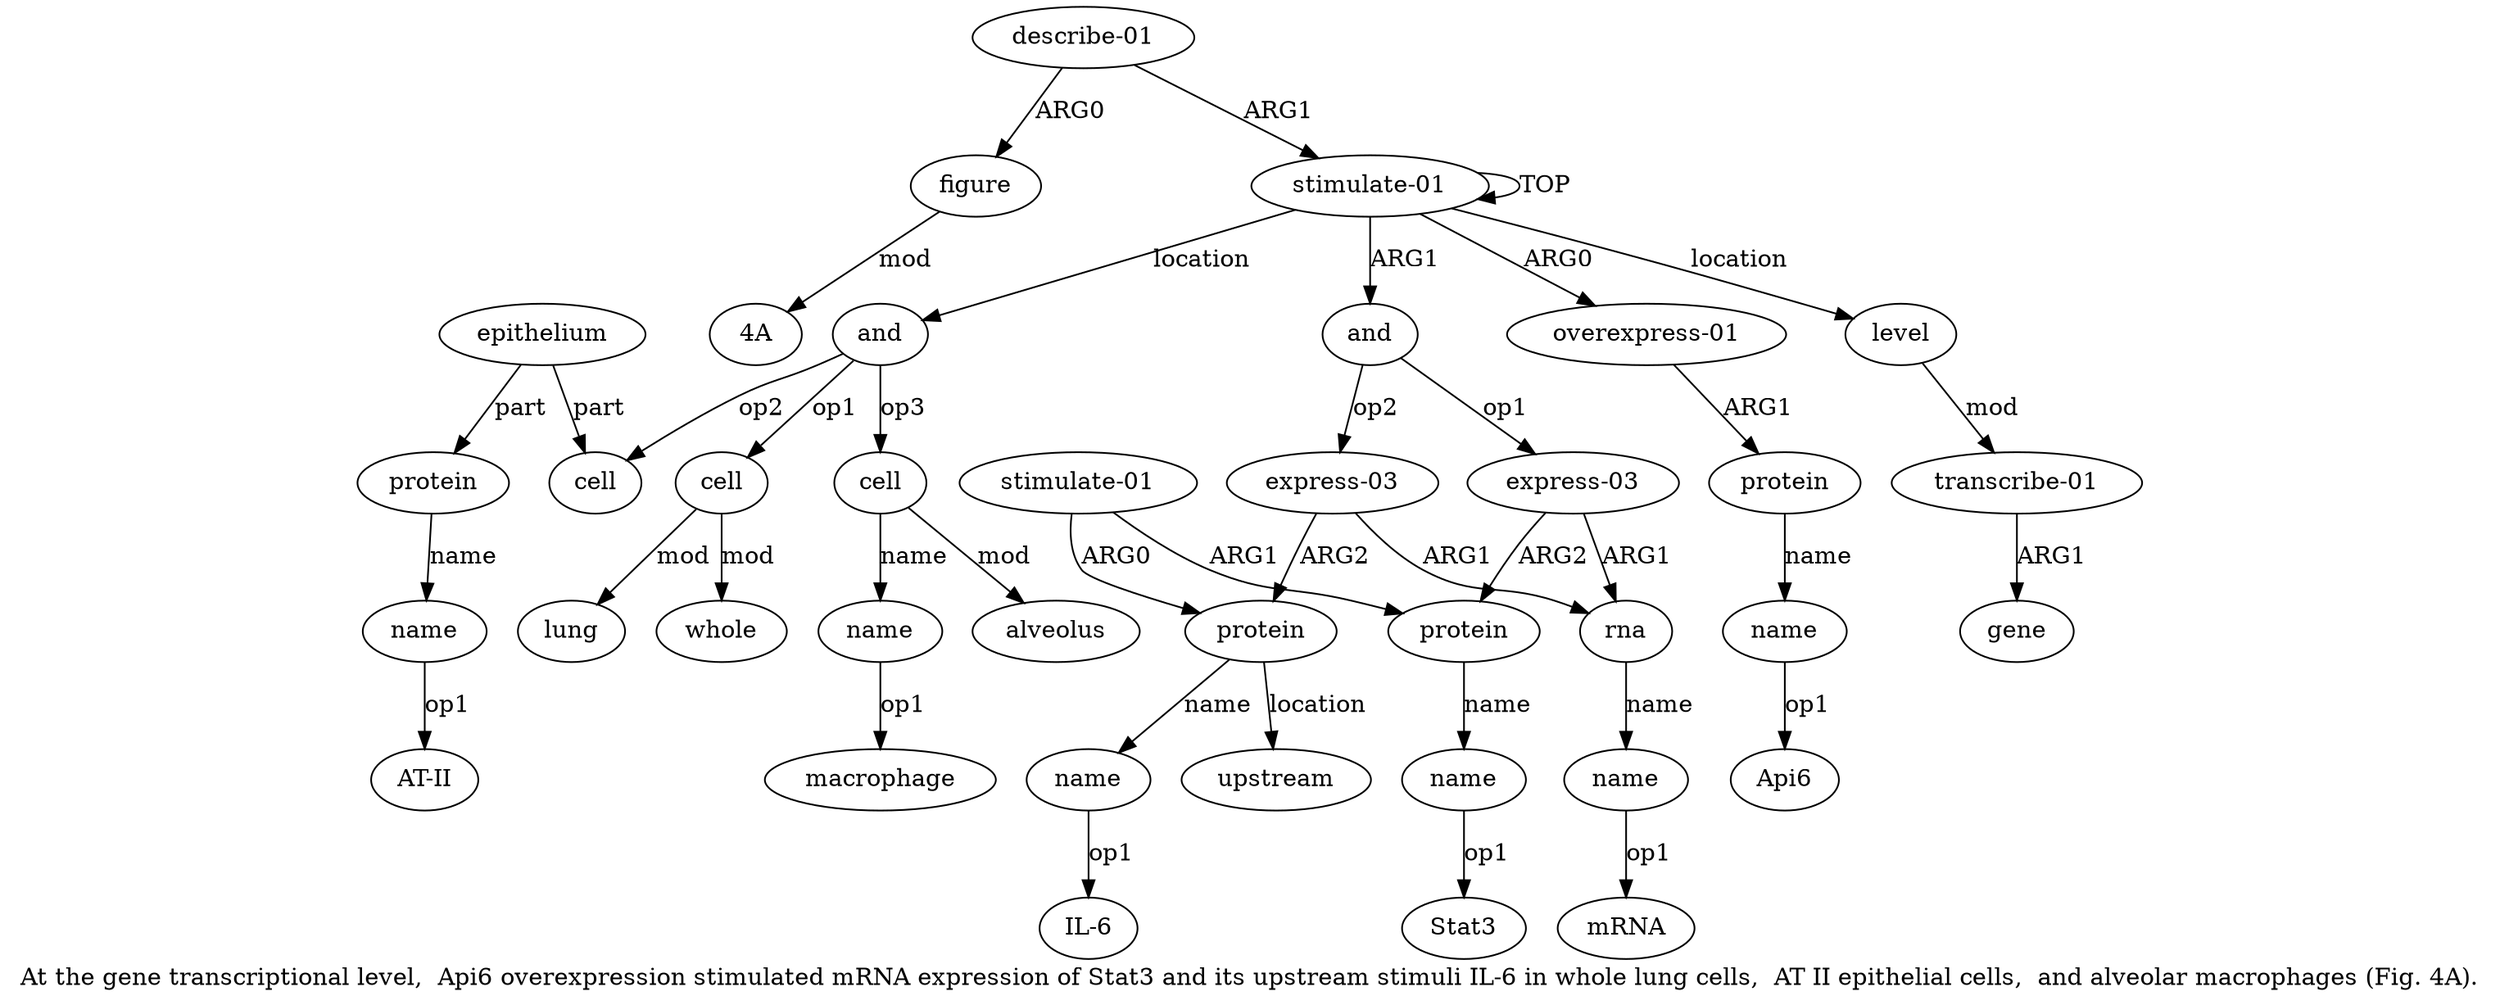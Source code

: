 digraph  {
	graph [label="At the gene transcriptional level,  Api6 overexpression stimulated mRNA expression of Stat3 and its upstream stimuli IL-6 in whole \
lung cells,  AT II epithelial cells,  and alveolar macrophages (Fig. 4A)."];
	node [label="\N"];
	a20	 [color=black,
		gold_ind=20,
		gold_label=lung,
		label=lung,
		test_ind=20,
		test_label=lung];
	a21	 [color=black,
		gold_ind=21,
		gold_label=whole,
		label=whole,
		test_ind=21,
		test_label=whole];
	a22	 [color=black,
		gold_ind=22,
		gold_label=cell,
		label=cell,
		test_ind=22,
		test_label=cell];
	a23	 [color=black,
		gold_ind=23,
		gold_label=epithelium,
		label=epithelium,
		test_ind=23,
		test_label=epithelium];
	a23 -> a22 [key=0,
	color=black,
	gold_label=part,
	label=part,
	test_label=part];
a24 [color=black,
	gold_ind=24,
	gold_label=protein,
	label=protein,
	test_ind=24,
	test_label=protein];
a23 -> a24 [key=0,
color=black,
gold_label=part,
label=part,
test_label=part];
a25 [color=black,
gold_ind=25,
gold_label=name,
label=name,
test_ind=25,
test_label=name];
a24 -> a25 [key=0,
color=black,
gold_label=name,
label=name,
test_label=name];
"a25 AT-II" [color=black,
gold_ind=-1,
gold_label="AT-II",
label="AT-II",
test_ind=-1,
test_label="AT-II"];
a25 -> "a25 AT-II" [key=0,
color=black,
gold_label=op1,
label=op1,
test_label=op1];
a26 [color=black,
gold_ind=26,
gold_label=cell,
label=cell,
test_ind=26,
test_label=cell];
a27 [color=black,
gold_ind=27,
gold_label=name,
label=name,
test_ind=27,
test_label=name];
a26 -> a27 [key=0,
color=black,
gold_label=name,
label=name,
test_label=name];
a28 [color=black,
gold_ind=28,
gold_label=alveolus,
label=alveolus,
test_ind=28,
test_label=alveolus];
a26 -> a28 [key=0,
color=black,
gold_label=mod,
label=mod,
test_label=mod];
"a27 macrophage" [color=black,
gold_ind=-1,
gold_label=macrophage,
label=macrophage,
test_ind=-1,
test_label=macrophage];
a27 -> "a27 macrophage" [key=0,
color=black,
gold_label=op1,
label=op1,
test_label=op1];
a29 [color=black,
gold_ind=29,
gold_label="describe-01",
label="describe-01",
test_ind=29,
test_label="describe-01"];
a30 [color=black,
gold_ind=30,
gold_label=figure,
label=figure,
test_ind=30,
test_label=figure];
a29 -> a30 [key=0,
color=black,
gold_label=ARG0,
label=ARG0,
test_label=ARG0];
a0 [color=black,
gold_ind=0,
gold_label="stimulate-01",
label="stimulate-01",
test_ind=0,
test_label="stimulate-01"];
a29 -> a0 [key=0,
color=black,
gold_label=ARG1,
label=ARG1,
test_label=ARG1];
"a30 4A" [color=black,
gold_ind=-1,
gold_label="4A",
label="4A",
test_ind=-1,
test_label="4A"];
a30 -> "a30 4A" [key=0,
color=black,
gold_label=mod,
label=mod,
test_label=mod];
"a7 mRNA" [color=black,
gold_ind=-1,
gold_label=mRNA,
label=mRNA,
test_ind=-1,
test_label=mRNA];
a15 [color=black,
gold_ind=15,
gold_label=level,
label=level,
test_ind=15,
test_label=level];
a16 [color=black,
gold_ind=16,
gold_label="transcribe-01",
label="transcribe-01",
test_ind=16,
test_label="transcribe-01"];
a15 -> a16 [key=0,
color=black,
gold_label=mod,
label=mod,
test_label=mod];
a14 [color=black,
gold_ind=14,
gold_label=upstream,
label=upstream,
test_ind=14,
test_label=upstream];
a17 [color=black,
gold_ind=17,
gold_label=gene,
label=gene,
test_ind=17,
test_label=gene];
a16 -> a17 [key=0,
color=black,
gold_label=ARG1,
label=ARG1,
test_label=ARG1];
a11 [color=black,
gold_ind=11,
gold_label=protein,
label=protein,
test_ind=11,
test_label=protein];
a11 -> a14 [key=0,
color=black,
gold_label=location,
label=location,
test_label=location];
a12 [color=black,
gold_ind=12,
gold_label=name,
label=name,
test_ind=12,
test_label=name];
a11 -> a12 [key=0,
color=black,
gold_label=name,
label=name,
test_label=name];
a10 [color=black,
gold_ind=10,
gold_label="express-03",
label="express-03",
test_ind=10,
test_label="express-03"];
a10 -> a11 [key=0,
color=black,
gold_label=ARG2,
label=ARG2,
test_label=ARG2];
a6 [color=black,
gold_ind=6,
gold_label=rna,
label=rna,
test_ind=6,
test_label=rna];
a10 -> a6 [key=0,
color=black,
gold_label=ARG1,
label=ARG1,
test_label=ARG1];
a13 [color=black,
gold_ind=13,
gold_label="stimulate-01",
label="stimulate-01",
test_ind=13,
test_label="stimulate-01"];
a13 -> a11 [key=0,
color=black,
gold_label=ARG0,
label=ARG0,
test_label=ARG0];
a8 [color=black,
gold_ind=8,
gold_label=protein,
label=protein,
test_ind=8,
test_label=protein];
a13 -> a8 [key=0,
color=black,
gold_label=ARG1,
label=ARG1,
test_label=ARG1];
"a12 IL-6" [color=black,
gold_ind=-1,
gold_label="IL-6",
label="IL-6",
test_ind=-1,
test_label="IL-6"];
a12 -> "a12 IL-6" [key=0,
color=black,
gold_label=op1,
label=op1,
test_label=op1];
a19 [color=black,
gold_ind=19,
gold_label=cell,
label=cell,
test_ind=19,
test_label=cell];
a19 -> a20 [key=0,
color=black,
gold_label=mod,
label=mod,
test_label=mod];
a19 -> a21 [key=0,
color=black,
gold_label=mod,
label=mod,
test_label=mod];
a18 [color=black,
gold_ind=18,
gold_label=and,
label=and,
test_ind=18,
test_label=and];
a18 -> a22 [key=0,
color=black,
gold_label=op2,
label=op2,
test_label=op2];
a18 -> a26 [key=0,
color=black,
gold_label=op3,
label=op3,
test_label=op3];
a18 -> a19 [key=0,
color=black,
gold_label=op1,
label=op1,
test_label=op1];
a1 [color=black,
gold_ind=1,
gold_label="overexpress-01",
label="overexpress-01",
test_ind=1,
test_label="overexpress-01"];
a2 [color=black,
gold_ind=2,
gold_label=protein,
label=protein,
test_ind=2,
test_label=protein];
a1 -> a2 [key=0,
color=black,
gold_label=ARG1,
label=ARG1,
test_label=ARG1];
a0 -> a15 [key=0,
color=black,
gold_label=location,
label=location,
test_label=location];
a0 -> a18 [key=0,
color=black,
gold_label=location,
label=location,
test_label=location];
a0 -> a1 [key=0,
color=black,
gold_label=ARG0,
label=ARG0,
test_label=ARG0];
a0 -> a0 [key=0,
color=black,
gold_label=TOP,
label=TOP,
test_label=TOP];
a4 [color=black,
gold_ind=4,
gold_label=and,
label=and,
test_ind=4,
test_label=and];
a0 -> a4 [key=0,
color=black,
gold_label=ARG1,
label=ARG1,
test_label=ARG1];
a3 [color=black,
gold_ind=3,
gold_label=name,
label=name,
test_ind=3,
test_label=name];
"a3 Api6" [color=black,
gold_ind=-1,
gold_label=Api6,
label=Api6,
test_ind=-1,
test_label=Api6];
a3 -> "a3 Api6" [key=0,
color=black,
gold_label=op1,
label=op1,
test_label=op1];
a2 -> a3 [key=0,
color=black,
gold_label=name,
label=name,
test_label=name];
a5 [color=black,
gold_ind=5,
gold_label="express-03",
label="express-03",
test_ind=5,
test_label="express-03"];
a5 -> a6 [key=0,
color=black,
gold_label=ARG1,
label=ARG1,
test_label=ARG1];
a5 -> a8 [key=0,
color=black,
gold_label=ARG2,
label=ARG2,
test_label=ARG2];
a4 -> a10 [key=0,
color=black,
gold_label=op2,
label=op2,
test_label=op2];
a4 -> a5 [key=0,
color=black,
gold_label=op1,
label=op1,
test_label=op1];
a7 [color=black,
gold_ind=7,
gold_label=name,
label=name,
test_ind=7,
test_label=name];
a7 -> "a7 mRNA" [key=0,
color=black,
gold_label=op1,
label=op1,
test_label=op1];
a6 -> a7 [key=0,
color=black,
gold_label=name,
label=name,
test_label=name];
a9 [color=black,
gold_ind=9,
gold_label=name,
label=name,
test_ind=9,
test_label=name];
"a9 Stat3" [color=black,
gold_ind=-1,
gold_label=Stat3,
label=Stat3,
test_ind=-1,
test_label=Stat3];
a9 -> "a9 Stat3" [key=0,
color=black,
gold_label=op1,
label=op1,
test_label=op1];
a8 -> a9 [key=0,
color=black,
gold_label=name,
label=name,
test_label=name];
}

